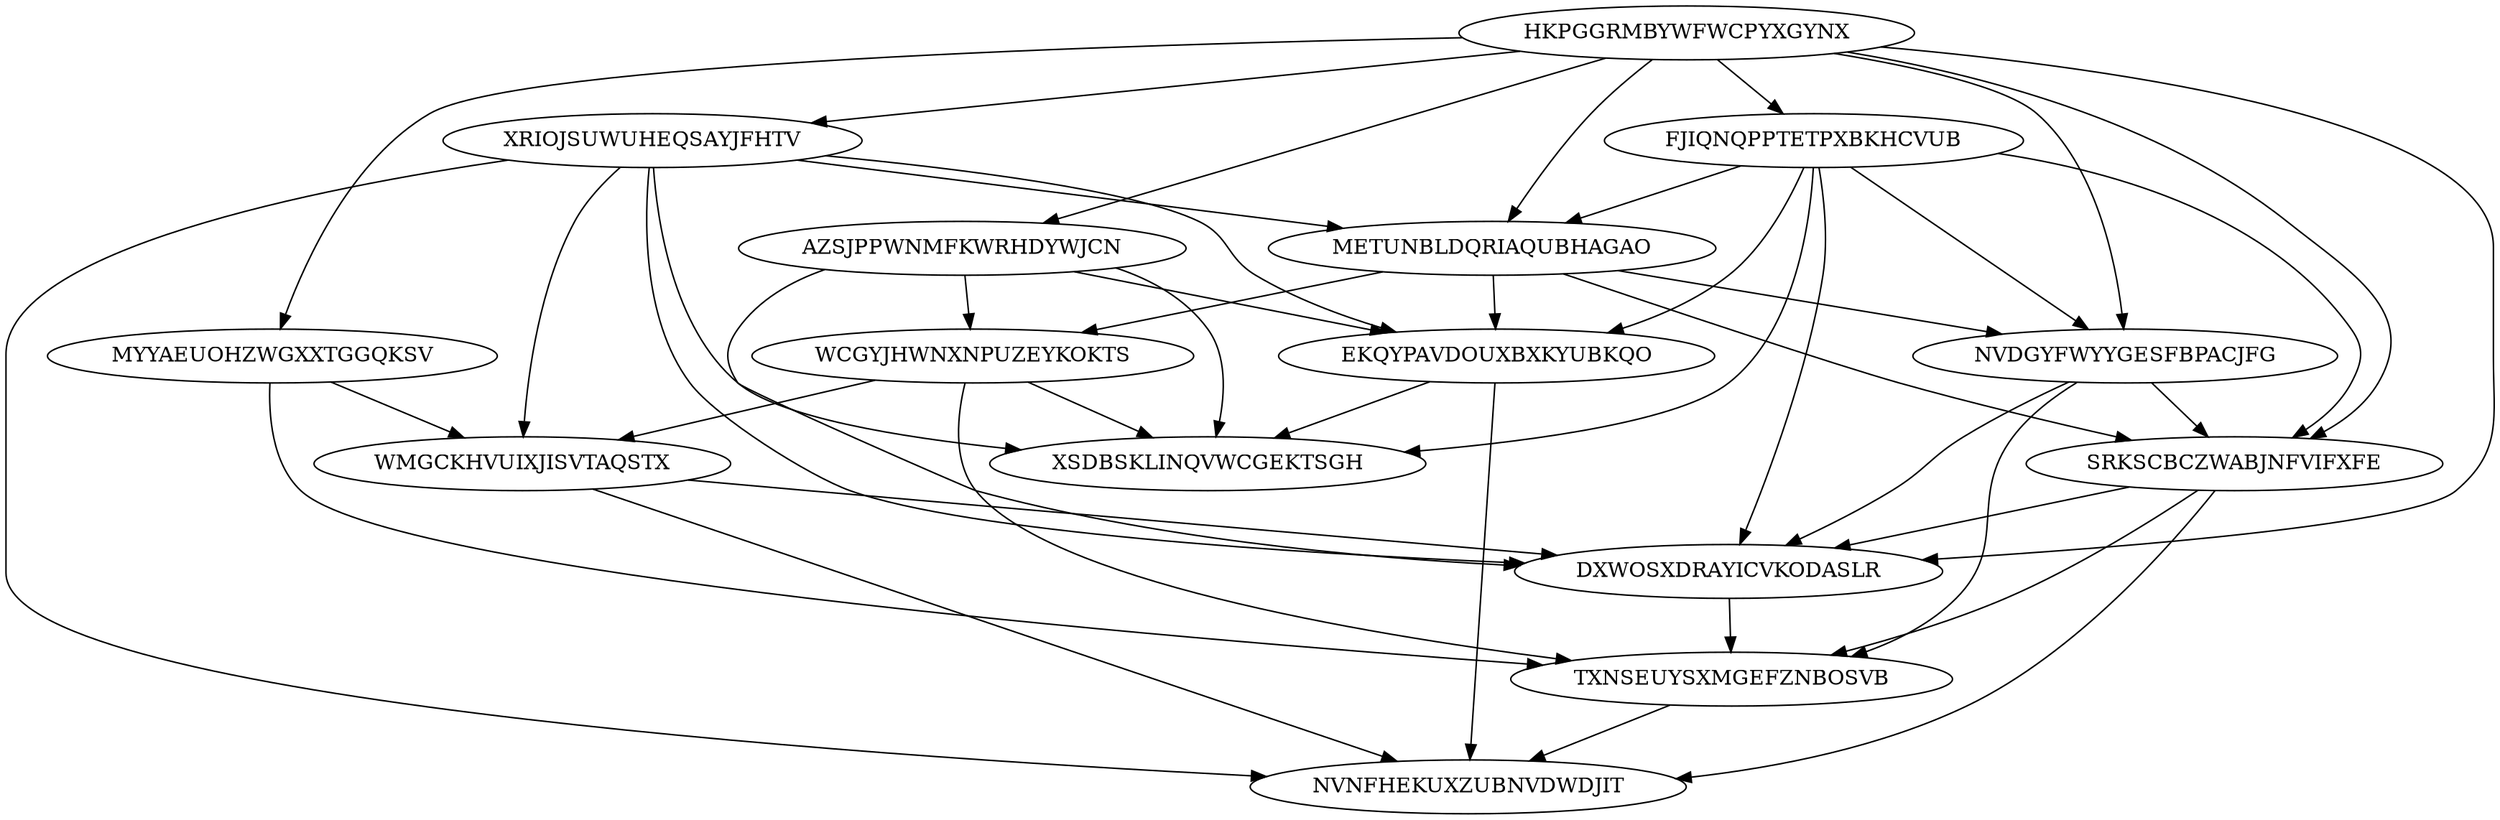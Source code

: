 digraph N15M45 {
	HKPGGRMBYWFWCPYXGYNX	[Weight=13];
	MYYAEUOHZWGXXTGGQKSV	[Weight=19];
	XRIOJSUWUHEQSAYJFHTV	[Weight=11];
	AZSJPPWNMFKWRHDYWJCN	[Weight=12];
	FJIQNQPPTETPXBKHCVUB	[Weight=10];
	METUNBLDQRIAQUBHAGAO	[Weight=12];
	WCGYJHWNXNPUZEYKOKTS	[Weight=16];
	EKQYPAVDOUXBXKYUBKQO	[Weight=10];
	NVDGYFWYYGESFBPACJFG	[Weight=10];
	WMGCKHVUIXJISVTAQSTX	[Weight=20];
	SRKSCBCZWABJNFVIFXFE	[Weight=14];
	DXWOSXDRAYICVKODASLR	[Weight=20];
	TXNSEUYSXMGEFZNBOSVB	[Weight=10];
	NVNFHEKUXZUBNVDWDJIT	[Weight=11];
	XSDBSKLINQVWCGEKTSGH	[Weight=13];
	FJIQNQPPTETPXBKHCVUB -> METUNBLDQRIAQUBHAGAO [Weight=11];
	NVDGYFWYYGESFBPACJFG -> DXWOSXDRAYICVKODASLR [Weight=10];
	FJIQNQPPTETPXBKHCVUB -> NVDGYFWYYGESFBPACJFG [Weight=14];
	AZSJPPWNMFKWRHDYWJCN -> XSDBSKLINQVWCGEKTSGH [Weight=12];
	FJIQNQPPTETPXBKHCVUB -> SRKSCBCZWABJNFVIFXFE [Weight=13];
	SRKSCBCZWABJNFVIFXFE -> DXWOSXDRAYICVKODASLR [Weight=16];
	METUNBLDQRIAQUBHAGAO -> WCGYJHWNXNPUZEYKOKTS [Weight=15];
	FJIQNQPPTETPXBKHCVUB -> XSDBSKLINQVWCGEKTSGH [Weight=10];
	WCGYJHWNXNPUZEYKOKTS -> WMGCKHVUIXJISVTAQSTX [Weight=20];
	WMGCKHVUIXJISVTAQSTX -> DXWOSXDRAYICVKODASLR [Weight=19];
	TXNSEUYSXMGEFZNBOSVB -> NVNFHEKUXZUBNVDWDJIT [Weight=17];
	AZSJPPWNMFKWRHDYWJCN -> DXWOSXDRAYICVKODASLR [Weight=19];
	WMGCKHVUIXJISVTAQSTX -> NVNFHEKUXZUBNVDWDJIT [Weight=13];
	HKPGGRMBYWFWCPYXGYNX -> AZSJPPWNMFKWRHDYWJCN [Weight=18];
	HKPGGRMBYWFWCPYXGYNX -> DXWOSXDRAYICVKODASLR [Weight=11];
	HKPGGRMBYWFWCPYXGYNX -> FJIQNQPPTETPXBKHCVUB [Weight=11];
	XRIOJSUWUHEQSAYJFHTV -> DXWOSXDRAYICVKODASLR [Weight=15];
	METUNBLDQRIAQUBHAGAO -> SRKSCBCZWABJNFVIFXFE [Weight=13];
	XRIOJSUWUHEQSAYJFHTV -> EKQYPAVDOUXBXKYUBKQO [Weight=19];
	NVDGYFWYYGESFBPACJFG -> SRKSCBCZWABJNFVIFXFE [Weight=12];
	SRKSCBCZWABJNFVIFXFE -> TXNSEUYSXMGEFZNBOSVB [Weight=14];
	EKQYPAVDOUXBXKYUBKQO -> NVNFHEKUXZUBNVDWDJIT [Weight=17];
	XRIOJSUWUHEQSAYJFHTV -> WMGCKHVUIXJISVTAQSTX [Weight=10];
	SRKSCBCZWABJNFVIFXFE -> NVNFHEKUXZUBNVDWDJIT [Weight=11];
	MYYAEUOHZWGXXTGGQKSV -> WMGCKHVUIXJISVTAQSTX [Weight=20];
	HKPGGRMBYWFWCPYXGYNX -> METUNBLDQRIAQUBHAGAO [Weight=20];
	METUNBLDQRIAQUBHAGAO -> NVDGYFWYYGESFBPACJFG [Weight=14];
	WCGYJHWNXNPUZEYKOKTS -> TXNSEUYSXMGEFZNBOSVB [Weight=16];
	FJIQNQPPTETPXBKHCVUB -> EKQYPAVDOUXBXKYUBKQO [Weight=16];
	MYYAEUOHZWGXXTGGQKSV -> TXNSEUYSXMGEFZNBOSVB [Weight=15];
	AZSJPPWNMFKWRHDYWJCN -> EKQYPAVDOUXBXKYUBKQO [Weight=10];
	EKQYPAVDOUXBXKYUBKQO -> XSDBSKLINQVWCGEKTSGH [Weight=15];
	WCGYJHWNXNPUZEYKOKTS -> XSDBSKLINQVWCGEKTSGH [Weight=20];
	HKPGGRMBYWFWCPYXGYNX -> NVDGYFWYYGESFBPACJFG [Weight=11];
	DXWOSXDRAYICVKODASLR -> TXNSEUYSXMGEFZNBOSVB [Weight=14];
	FJIQNQPPTETPXBKHCVUB -> DXWOSXDRAYICVKODASLR [Weight=10];
	AZSJPPWNMFKWRHDYWJCN -> WCGYJHWNXNPUZEYKOKTS [Weight=11];
	NVDGYFWYYGESFBPACJFG -> TXNSEUYSXMGEFZNBOSVB [Weight=19];
	XRIOJSUWUHEQSAYJFHTV -> NVNFHEKUXZUBNVDWDJIT [Weight=16];
	XRIOJSUWUHEQSAYJFHTV -> XSDBSKLINQVWCGEKTSGH [Weight=13];
	HKPGGRMBYWFWCPYXGYNX -> SRKSCBCZWABJNFVIFXFE [Weight=14];
	HKPGGRMBYWFWCPYXGYNX -> XRIOJSUWUHEQSAYJFHTV [Weight=16];
	METUNBLDQRIAQUBHAGAO -> EKQYPAVDOUXBXKYUBKQO [Weight=20];
	XRIOJSUWUHEQSAYJFHTV -> METUNBLDQRIAQUBHAGAO [Weight=10];
	HKPGGRMBYWFWCPYXGYNX -> MYYAEUOHZWGXXTGGQKSV [Weight=10];
}
